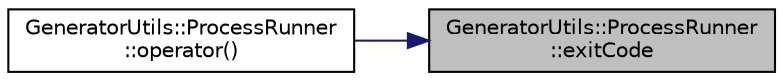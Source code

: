 digraph "GeneratorUtils::ProcessRunner::exitCode"
{
 // LATEX_PDF_SIZE
  edge [fontname="Helvetica",fontsize="10",labelfontname="Helvetica",labelfontsize="10"];
  node [fontname="Helvetica",fontsize="10",shape=record];
  rankdir="RL";
  Node1 [label="GeneratorUtils::ProcessRunner\l::exitCode",height=0.2,width=0.4,color="black", fillcolor="grey75", style="filled", fontcolor="black",tooltip=" "];
  Node1 -> Node2 [dir="back",color="midnightblue",fontsize="10",style="solid",fontname="Helvetica"];
  Node2 [label="GeneratorUtils::ProcessRunner\l::operator()",height=0.2,width=0.4,color="black", fillcolor="white", style="filled",URL="$class_generator_utils_1_1_process_runner.html#a048ede90c4e931da3a780a6cfb4edc10",tooltip=" "];
}
